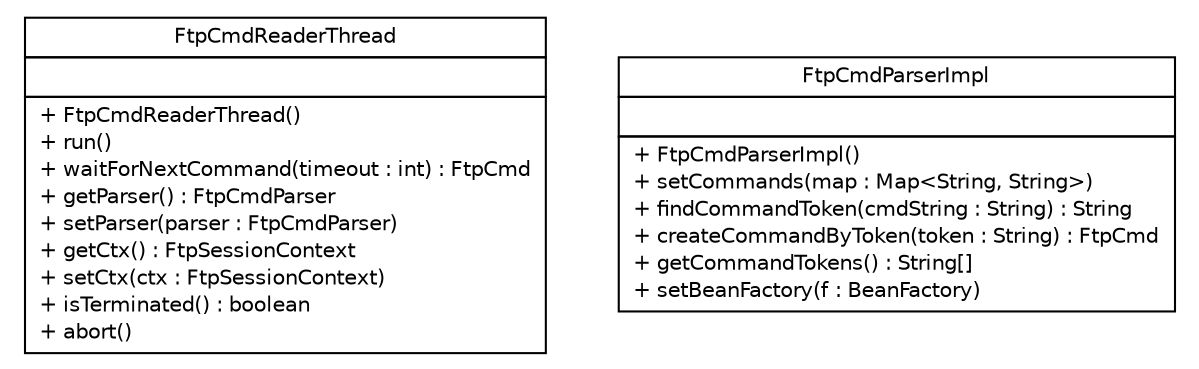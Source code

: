 #!/usr/local/bin/dot
#
# Class diagram 
# Generated by UMLGraph version 5.1 (http://www.umlgraph.org/)
#

digraph G {
	edge [fontname="Helvetica",fontsize=10,labelfontname="Helvetica",labelfontsize=10];
	node [fontname="Helvetica",fontsize=10,shape=plaintext];
	nodesep=0.25;
	ranksep=0.5;
	// com.apporiented.hermesftp.parser.impl.FtpCmdReaderThread
	c1291 [label=<<table title="com.apporiented.hermesftp.parser.impl.FtpCmdReaderThread" border="0" cellborder="1" cellspacing="0" cellpadding="2" port="p" href="./FtpCmdReaderThread.html">
		<tr><td><table border="0" cellspacing="0" cellpadding="1">
<tr><td align="center" balign="center"> FtpCmdReaderThread </td></tr>
		</table></td></tr>
		<tr><td><table border="0" cellspacing="0" cellpadding="1">
<tr><td align="left" balign="left">  </td></tr>
		</table></td></tr>
		<tr><td><table border="0" cellspacing="0" cellpadding="1">
<tr><td align="left" balign="left"> + FtpCmdReaderThread() </td></tr>
<tr><td align="left" balign="left"> + run() </td></tr>
<tr><td align="left" balign="left"> + waitForNextCommand(timeout : int) : FtpCmd </td></tr>
<tr><td align="left" balign="left"> + getParser() : FtpCmdParser </td></tr>
<tr><td align="left" balign="left"> + setParser(parser : FtpCmdParser) </td></tr>
<tr><td align="left" balign="left"> + getCtx() : FtpSessionContext </td></tr>
<tr><td align="left" balign="left"> + setCtx(ctx : FtpSessionContext) </td></tr>
<tr><td align="left" balign="left"> + isTerminated() : boolean </td></tr>
<tr><td align="left" balign="left"> + abort() </td></tr>
		</table></td></tr>
		</table>>, fontname="Helvetica", fontcolor="black", fontsize=10.0];
	// com.apporiented.hermesftp.parser.impl.FtpCmdParserImpl
	c1292 [label=<<table title="com.apporiented.hermesftp.parser.impl.FtpCmdParserImpl" border="0" cellborder="1" cellspacing="0" cellpadding="2" port="p" href="./FtpCmdParserImpl.html">
		<tr><td><table border="0" cellspacing="0" cellpadding="1">
<tr><td align="center" balign="center"> FtpCmdParserImpl </td></tr>
		</table></td></tr>
		<tr><td><table border="0" cellspacing="0" cellpadding="1">
<tr><td align="left" balign="left">  </td></tr>
		</table></td></tr>
		<tr><td><table border="0" cellspacing="0" cellpadding="1">
<tr><td align="left" balign="left"> + FtpCmdParserImpl() </td></tr>
<tr><td align="left" balign="left"> + setCommands(map : Map&lt;String, String&gt;) </td></tr>
<tr><td align="left" balign="left"> + findCommandToken(cmdString : String) : String </td></tr>
<tr><td align="left" balign="left"> + createCommandByToken(token : String) : FtpCmd </td></tr>
<tr><td align="left" balign="left"> + getCommandTokens() : String[] </td></tr>
<tr><td align="left" balign="left"> + setBeanFactory(f : BeanFactory) </td></tr>
		</table></td></tr>
		</table>>, fontname="Helvetica", fontcolor="black", fontsize=10.0];
}


